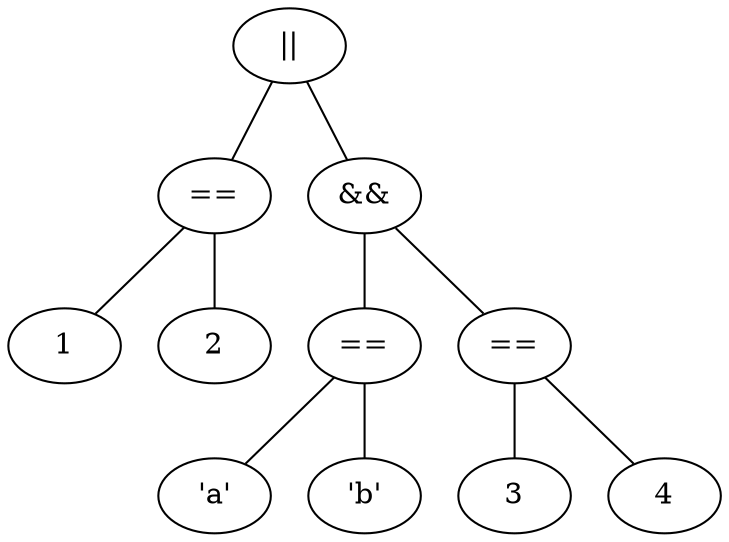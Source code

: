 # 1==2||'a'=='b'&&3==4
# Here's the badass dot file:
graph g {
n1 [label="||"];n1 -- n2;n2 [label="=="];n2 -- n3;n3 [label="1"];
n2 -- n4;
n4 [label="2"];
n1 -- n5;
n5 [label="&&"];n5 -- n6;n6 [label="=="];n6 -- n7;n7 [label="'a'"];
n6 -- n8;
n8 [label="'b'"];
n5 -- n9;
n9 [label="=="];n9 -- n10;n10 [label="3"];
n9 -- n11;
n11 [label="4"];

}
